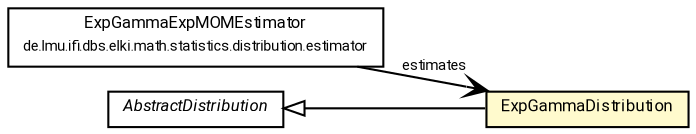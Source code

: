 #!/usr/local/bin/dot
#
# Class diagram 
# Generated by UMLGraph version R5_7_2-60-g0e99a6 (http://www.spinellis.gr/umlgraph/)
#

digraph G {
	graph [fontnames="svg"]
	edge [fontname="Roboto",fontsize=7,labelfontname="Roboto",labelfontsize=7,color="black"];
	node [fontname="Roboto",fontcolor="black",fontsize=8,shape=plaintext,margin=0,width=0,height=0];
	nodesep=0.15;
	ranksep=0.25;
	rankdir=LR;
	// de.lmu.ifi.dbs.elki.math.statistics.distribution.estimator.ExpGammaExpMOMEstimator
	c4071140 [label=<<table title="de.lmu.ifi.dbs.elki.math.statistics.distribution.estimator.ExpGammaExpMOMEstimator" border="0" cellborder="1" cellspacing="0" cellpadding="2" href="estimator/ExpGammaExpMOMEstimator.html" target="_parent">
		<tr><td><table border="0" cellspacing="0" cellpadding="1">
		<tr><td align="center" balign="center"> <font face="Roboto">ExpGammaExpMOMEstimator</font> </td></tr>
		<tr><td align="center" balign="center"> <font face="Roboto" point-size="7.0">de.lmu.ifi.dbs.elki.math.statistics.distribution.estimator</font> </td></tr>
		</table></td></tr>
		</table>>, URL="estimator/ExpGammaExpMOMEstimator.html"];
	// de.lmu.ifi.dbs.elki.math.statistics.distribution.ExpGammaDistribution
	c4071227 [label=<<table title="de.lmu.ifi.dbs.elki.math.statistics.distribution.ExpGammaDistribution" border="0" cellborder="1" cellspacing="0" cellpadding="2" bgcolor="lemonChiffon" href="ExpGammaDistribution.html" target="_parent">
		<tr><td><table border="0" cellspacing="0" cellpadding="1">
		<tr><td align="center" balign="center"> <font face="Roboto">ExpGammaDistribution</font> </td></tr>
		</table></td></tr>
		</table>>, URL="ExpGammaDistribution.html"];
	// de.lmu.ifi.dbs.elki.math.statistics.distribution.AbstractDistribution
	c4071265 [label=<<table title="de.lmu.ifi.dbs.elki.math.statistics.distribution.AbstractDistribution" border="0" cellborder="1" cellspacing="0" cellpadding="2" href="AbstractDistribution.html" target="_parent">
		<tr><td><table border="0" cellspacing="0" cellpadding="1">
		<tr><td align="center" balign="center"> <font face="Roboto"><i>AbstractDistribution</i></font> </td></tr>
		</table></td></tr>
		</table>>, URL="AbstractDistribution.html"];
	// de.lmu.ifi.dbs.elki.math.statistics.distribution.estimator.ExpGammaExpMOMEstimator navassoc de.lmu.ifi.dbs.elki.math.statistics.distribution.ExpGammaDistribution
	c4071140 -> c4071227 [arrowhead=open,weight=1,label="estimates"];
	// de.lmu.ifi.dbs.elki.math.statistics.distribution.ExpGammaDistribution extends de.lmu.ifi.dbs.elki.math.statistics.distribution.AbstractDistribution
	c4071265 -> c4071227 [arrowtail=empty,dir=back,weight=10];
}

